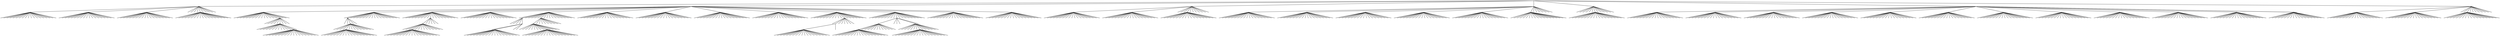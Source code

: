 graph ""
   {
    fontname="Helvetica,Arial,sans-serif"
    node [fontname="Helvetica,Arial,sans-serif" width=0.01 shape=point]
    edge [fontname="Helvetica,Arial,sans-serif"]

n1 [label="", fillcolor=red] ; 

n1 -- n2 ;

n2 [label="", fillcolor= green] ;

n1 -- n4 ;

n4 [label="", fillcolor= green] ;

n1 -- n6 ;

n6 [label="", fillcolor= green] ;

n1 -- n8 ;

n8 [label="", fillcolor= green] ;

n1 -- n10 ;

n10 [label="", fillcolor= green] ;

n1 -- n12 ;

n12 [label="", fillcolor= green] ;

n1 -- n14 ;

n14 [label="", fillcolor= green] ;

n2 -- n16 ; 

n16 [label="", fillcolor=blue] ;

n2 -- n17 ; 

n17 [label="", fillcolor=blue] ;

n2 -- n18 ; 

n18 [label="", fillcolor=blue] ;

n2 -- n19 ; 

n19 [label="", fillcolor=blue] ;

n2 -- n20 ; 

n20 [label="", fillcolor=blue] ;

n2 -- n21 ; 

n21 [label="", fillcolor=blue] ;

n2 -- n22 ; 

n22 [label="", fillcolor=blue] ;

n2 -- n23 ; 

n23 [label="", fillcolor=blue] ;

n2 -- n24 ; 

n24 [label="", fillcolor=blue] ;

n2 -- n25 ; 

n25 [label="", fillcolor=blue] ;

n2 -- n26 ; 

n26 [label="", fillcolor=blue] ;

n2 -- n27 ; 

n27 [label="", fillcolor=blue] ;

n2 -- n28 ; 

n28 [label="", fillcolor=blue] ;

n23 -- n55 ; 

n55 [label="", fillcolor=red] ;

n23 -- n56 ; 

n56 [label="", fillcolor=red] ;

n23 -- n57 ; 

n57 [label="", fillcolor=red] ;

n23 -- n58 ; 

n58 [label="", fillcolor=red] ;

n23 -- n59 ; 

n59 [label="", fillcolor=red] ;

n23 -- n60 ; 

n60 [label="", fillcolor=red] ;

n23 -- n61 ; 

n61 [label="", fillcolor=red] ;

n23 -- n62 ; 

n62 [label="", fillcolor=red] ;

n23 -- n63 ; 

n63 [label="", fillcolor=red] ;

n23 -- n64 ; 

n64 [label="", fillcolor=red] ;

n23 -- n65 ; 

n65 [label="", fillcolor=red] ;

n23 -- n66 ; 

n66 [label="", fillcolor=red] ;

n23 -- n67 ; 

n67 [label="", fillcolor=red] ;

n23 -- n68 ; 

n68 [label="", fillcolor=red] ;

n23 -- n69 ; 

n69 [label="", fillcolor=red] ;

n23 -- n70 ; 

n70 [label="", fillcolor=red] ;

n23 -- n71 ; 

n71 [label="", fillcolor=red] ;

n23 -- n72 ; 

n72 [label="", fillcolor=red] ;

n23 -- n73 ; 

n73 [label="", fillcolor=red] ;

n4 -- n112 ; 

n112 [label="", fillcolor=blue] ;

n4 -- n113 ; 

n113 [label="", fillcolor=blue] ;

n4 -- n114 ; 

n114 [label="", fillcolor=blue] ;

n4 -- n115 ; 

n115 [label="", fillcolor=blue] ;

n4 -- n116 ; 

n116 [label="", fillcolor=blue] ;

n4 -- n117 ; 

n117 [label="", fillcolor=blue] ;

n4 -- n118 ; 

n118 [label="", fillcolor=blue] ;

n4 -- n119 ; 

n119 [label="", fillcolor=blue] ;

n4 -- n120 ; 

n120 [label="", fillcolor=blue] ;

n4 -- n121 ; 

n121 [label="", fillcolor=blue] ;

n4 -- n122 ; 

n122 [label="", fillcolor=blue] ;

n4 -- n123 ; 

n123 [label="", fillcolor=blue] ;

n4 -- n124 ; 

n124 [label="", fillcolor=blue] ;

n121 -- n151 ; 

n151 [label="", fillcolor=red] ;

n121 -- n152 ; 

n152 [label="", fillcolor=red] ;

n121 -- n153 ; 

n153 [label="", fillcolor=red] ;

n121 -- n154 ; 

n154 [label="", fillcolor=red] ;

n121 -- n155 ; 

n155 [label="", fillcolor=red] ;

n121 -- n156 ; 

n156 [label="", fillcolor=red] ;

n121 -- n157 ; 

n157 [label="", fillcolor=red] ;

n121 -- n158 ; 

n158 [label="", fillcolor=red] ;

n121 -- n159 ; 

n159 [label="", fillcolor=red] ;

n121 -- n160 ; 

n160 [label="", fillcolor=red] ;

n121 -- n161 ; 

n161 [label="", fillcolor=red] ;

n121 -- n162 ; 

n162 [label="", fillcolor=red] ;

n121 -- n163 ; 

n163 [label="", fillcolor=red] ;

n121 -- n164 ; 

n164 [label="", fillcolor=red] ;

n121 -- n165 ; 

n165 [label="", fillcolor=red] ;

n121 -- n166 ; 

n166 [label="", fillcolor=red] ;

n121 -- n167 ; 

n167 [label="", fillcolor=red] ;

n121 -- n168 ; 

n168 [label="", fillcolor=red] ;

n121 -- n169 ; 

n169 [label="", fillcolor=red] ;

n6 -- n208 ; 

n208 [label="", fillcolor=blue] ;

n6 -- n209 ; 

n209 [label="", fillcolor=blue] ;

n6 -- n210 ; 

n210 [label="", fillcolor=blue] ;

n6 -- n211 ; 

n211 [label="", fillcolor=blue] ;

n6 -- n212 ; 

n212 [label="", fillcolor=blue] ;

n6 -- n213 ; 

n213 [label="", fillcolor=blue] ;

n6 -- n214 ; 

n214 [label="", fillcolor=blue] ;

n6 -- n215 ; 

n215 [label="", fillcolor=blue] ;

n6 -- n216 ; 

n216 [label="", fillcolor=blue] ;

n6 -- n217 ; 

n217 [label="", fillcolor=blue] ;

n6 -- n218 ; 

n218 [label="", fillcolor=blue] ;

n6 -- n219 ; 

n219 [label="", fillcolor=blue] ;

n6 -- n220 ; 

n220 [label="", fillcolor=blue] ;

n213 -- n247 ; 

n247 [label="", fillcolor=red] ;

n213 -- n248 ; 

n248 [label="", fillcolor=red] ;

n213 -- n249 ; 

n249 [label="", fillcolor=red] ;

n213 -- n250 ; 

n250 [label="", fillcolor=red] ;

n213 -- n251 ; 

n251 [label="", fillcolor=red] ;

n213 -- n252 ; 

n252 [label="", fillcolor=red] ;

n213 -- n253 ; 

n253 [label="", fillcolor=red] ;

n213 -- n254 ; 

n254 [label="", fillcolor=red] ;

n213 -- n255 ; 

n255 [label="", fillcolor=red] ;

n213 -- n256 ; 

n256 [label="", fillcolor=red] ;

n213 -- n257 ; 

n257 [label="", fillcolor=red] ;

n213 -- n258 ; 

n258 [label="", fillcolor=red] ;

n213 -- n259 ; 

n259 [label="", fillcolor=red] ;

n213 -- n260 ; 

n260 [label="", fillcolor=red] ;

n213 -- n261 ; 

n261 [label="", fillcolor=red] ;

n213 -- n262 ; 

n262 [label="", fillcolor=red] ;

n213 -- n263 ; 

n263 [label="", fillcolor=red] ;

n213 -- n264 ; 

n264 [label="", fillcolor=red] ;

n213 -- n265 ; 

n265 [label="", fillcolor=red] ;

n8 -- n304 ; 

n304 [label="", fillcolor=blue] ;

n8 -- n305 ; 

n305 [label="", fillcolor=blue] ;

n8 -- n306 ; 

n306 [label="", fillcolor=blue] ;

n8 -- n307 ; 

n307 [label="", fillcolor=blue] ;

n8 -- n308 ; 

n308 [label="", fillcolor=blue] ;

n8 -- n309 ; 

n309 [label="", fillcolor=blue] ;

n8 -- n310 ; 

n310 [label="", fillcolor=blue] ;

n8 -- n311 ; 

n311 [label="", fillcolor=blue] ;

n8 -- n312 ; 

n312 [label="", fillcolor=blue] ;

n8 -- n313 ; 

n313 [label="", fillcolor=blue] ;

n8 -- n314 ; 

n314 [label="", fillcolor=blue] ;

n8 -- n315 ; 

n315 [label="", fillcolor=blue] ;

n8 -- n316 ; 

n316 [label="", fillcolor=blue] ;

n308 -- n343 ; 

n343 [label="", fillcolor=red] ;

n308 -- n344 ; 

n344 [label="", fillcolor=red] ;

n308 -- n345 ; 

n345 [label="", fillcolor=red] ;

n308 -- n346 ; 

n346 [label="", fillcolor=red] ;

n308 -- n347 ; 

n347 [label="", fillcolor=red] ;

n308 -- n348 ; 

n348 [label="", fillcolor=red] ;

n308 -- n349 ; 

n349 [label="", fillcolor=red] ;

n308 -- n350 ; 

n350 [label="", fillcolor=red] ;

n308 -- n351 ; 

n351 [label="", fillcolor=red] ;

n308 -- n352 ; 

n352 [label="", fillcolor=red] ;

n308 -- n353 ; 

n353 [label="", fillcolor=red] ;

n308 -- n354 ; 

n354 [label="", fillcolor=red] ;

n308 -- n355 ; 

n355 [label="", fillcolor=red] ;

n308 -- n356 ; 

n356 [label="", fillcolor=red] ;

n308 -- n357 ; 

n357 [label="", fillcolor=red] ;

n308 -- n358 ; 

n358 [label="", fillcolor=red] ;

n308 -- n359 ; 

n359 [label="", fillcolor=red] ;

n308 -- n360 ; 

n360 [label="", fillcolor=red] ;

n308 -- n361 ; 

n361 [label="", fillcolor=red] ;

n10 -- n400 ; 

n400 [label="", fillcolor=blue] ;

n10 -- n401 ; 

n401 [label="", fillcolor=blue] ;

n10 -- n402 ; 

n402 [label="", fillcolor=blue] ;

n10 -- n403 ; 

n403 [label="", fillcolor=blue] ;

n10 -- n404 ; 

n404 [label="", fillcolor=blue] ;

n10 -- n405 ; 

n405 [label="", fillcolor=blue] ;

n10 -- n406 ; 

n406 [label="", fillcolor=blue] ;

n10 -- n407 ; 

n407 [label="", fillcolor=blue] ;

n10 -- n408 ; 

n408 [label="", fillcolor=blue] ;

n10 -- n409 ; 

n409 [label="", fillcolor=blue] ;

n10 -- n410 ; 

n410 [label="", fillcolor=blue] ;

n10 -- n411 ; 

n411 [label="", fillcolor=blue] ;

n10 -- n412 ; 

n412 [label="", fillcolor=blue] ;

n406 -- n439 ; 

n439 [label="", fillcolor=red] ;

n406 -- n440 ; 

n440 [label="", fillcolor=red] ;

n406 -- n441 ; 

n441 [label="", fillcolor=red] ;

n406 -- n442 ; 

n442 [label="", fillcolor=red] ;

n406 -- n443 ; 

n443 [label="", fillcolor=red] ;

n406 -- n444 ; 

n444 [label="", fillcolor=red] ;

n406 -- n445 ; 

n445 [label="", fillcolor=red] ;

n406 -- n446 ; 

n446 [label="", fillcolor=red] ;

n406 -- n447 ; 

n447 [label="", fillcolor=red] ;

n406 -- n448 ; 

n448 [label="", fillcolor=red] ;

n406 -- n449 ; 

n449 [label="", fillcolor=red] ;

n406 -- n450 ; 

n450 [label="", fillcolor=red] ;

n406 -- n451 ; 

n451 [label="", fillcolor=red] ;

n406 -- n452 ; 

n452 [label="", fillcolor=red] ;

n406 -- n453 ; 

n453 [label="", fillcolor=red] ;

n406 -- n454 ; 

n454 [label="", fillcolor=red] ;

n406 -- n455 ; 

n455 [label="", fillcolor=red] ;

n406 -- n456 ; 

n456 [label="", fillcolor=red] ;

n406 -- n457 ; 

n457 [label="", fillcolor=red] ;

n12 -- n496 ; 

n496 [label="", fillcolor=blue] ;

n12 -- n497 ; 

n497 [label="", fillcolor=blue] ;

n12 -- n498 ; 

n498 [label="", fillcolor=blue] ;

n12 -- n499 ; 

n499 [label="", fillcolor=blue] ;

n12 -- n500 ; 

n500 [label="", fillcolor=blue] ;

n12 -- n501 ; 

n501 [label="", fillcolor=blue] ;

n12 -- n502 ; 

n502 [label="", fillcolor=blue] ;

n12 -- n503 ; 

n503 [label="", fillcolor=blue] ;

n12 -- n504 ; 

n504 [label="", fillcolor=blue] ;

n12 -- n505 ; 

n505 [label="", fillcolor=blue] ;

n12 -- n506 ; 

n506 [label="", fillcolor=blue] ;

n12 -- n507 ; 

n507 [label="", fillcolor=blue] ;

n12 -- n508 ; 

n508 [label="", fillcolor=blue] ;

n502 -- n535 ; 

n535 [label="", fillcolor=red] ;

n502 -- n536 ; 

n536 [label="", fillcolor=red] ;

n502 -- n537 ; 

n537 [label="", fillcolor=red] ;

n502 -- n538 ; 

n538 [label="", fillcolor=red] ;

n502 -- n539 ; 

n539 [label="", fillcolor=red] ;

n502 -- n540 ; 

n540 [label="", fillcolor=red] ;

n502 -- n541 ; 

n541 [label="", fillcolor=red] ;

n502 -- n542 ; 

n542 [label="", fillcolor=red] ;

n502 -- n543 ; 

n543 [label="", fillcolor=red] ;

n502 -- n544 ; 

n544 [label="", fillcolor=red] ;

n502 -- n545 ; 

n545 [label="", fillcolor=red] ;

n502 -- n546 ; 

n546 [label="", fillcolor=red] ;

n502 -- n547 ; 

n547 [label="", fillcolor=red] ;

n502 -- n548 ; 

n548 [label="", fillcolor=red] ;

n502 -- n549 ; 

n549 [label="", fillcolor=red] ;

n502 -- n550 ; 

n550 [label="", fillcolor=red] ;

n502 -- n551 ; 

n551 [label="", fillcolor=red] ;

n502 -- n552 ; 

n552 [label="", fillcolor=red] ;

n502 -- n553 ; 

n553 [label="", fillcolor=red] ;

n14 -- n592 ; 

n592 [label="", fillcolor=blue] ;

n14 -- n593 ; 

n593 [label="", fillcolor=blue] ;

n14 -- n594 ; 

n594 [label="", fillcolor=blue] ;

n14 -- n595 ; 

n595 [label="", fillcolor=blue] ;

n14 -- n596 ; 

n596 [label="", fillcolor=blue] ;

n14 -- n597 ; 

n597 [label="", fillcolor=blue] ;

n14 -- n598 ; 

n598 [label="", fillcolor=blue] ;

n14 -- n599 ; 

n599 [label="", fillcolor=blue] ;

n14 -- n600 ; 

n600 [label="", fillcolor=blue] ;

n14 -- n601 ; 

n601 [label="", fillcolor=blue] ;

n14 -- n602 ; 

n602 [label="", fillcolor=blue] ;

n14 -- n603 ; 

n603 [label="", fillcolor=blue] ;

n14 -- n604 ; 

n604 [label="", fillcolor=blue] ;

n596 -- n631 ; 

n631 [label="", fillcolor=red] ;

n596 -- n632 ; 

n632 [label="", fillcolor=red] ;

n596 -- n633 ; 

n633 [label="", fillcolor=red] ;

n596 -- n634 ; 

n634 [label="", fillcolor=red] ;

n596 -- n635 ; 

n635 [label="", fillcolor=red] ;

n596 -- n636 ; 

n636 [label="", fillcolor=red] ;

n596 -- n637 ; 

n637 [label="", fillcolor=red] ;

n596 -- n638 ; 

n638 [label="", fillcolor=red] ;

n596 -- n639 ; 

n639 [label="", fillcolor=red] ;

n596 -- n640 ; 

n640 [label="", fillcolor=red] ;

n596 -- n641 ; 

n641 [label="", fillcolor=red] ;

n596 -- n642 ; 

n642 [label="", fillcolor=red] ;

n596 -- n643 ; 

n643 [label="", fillcolor=red] ;

n596 -- n644 ; 

n644 [label="", fillcolor=red] ;

n596 -- n645 ; 

n645 [label="", fillcolor=red] ;

n596 -- n646 ; 

n646 [label="", fillcolor=red] ;

n596 -- n647 ; 

n647 [label="", fillcolor=red] ;

n596 -- n648 ; 

n648 [label="", fillcolor=red] ;

n596 -- n649 ; 

n649 [label="", fillcolor=red] ;

n16 -- n688 ; 

n688 [label="", fillcolor=red] ;

n16 -- n689 ; 

n689 [label="", fillcolor=red] ;

n16 -- n690 ; 

n690 [label="", fillcolor=red] ;

n16 -- n691 ; 

n691 [label="", fillcolor=red] ;

n16 -- n692 ; 

n692 [label="", fillcolor=red] ;

n16 -- n693 ; 

n693 [label="", fillcolor=red] ;

n16 -- n694 ; 

n694 [label="", fillcolor=red] ;

n16 -- n695 ; 

n695 [label="", fillcolor=red] ;

n16 -- n696 ; 

n696 [label="", fillcolor=red] ;

n16 -- n697 ; 

n697 [label="", fillcolor=red] ;

n16 -- n698 ; 

n698 [label="", fillcolor=red] ;

n16 -- n699 ; 

n699 [label="", fillcolor=red] ;

n16 -- n700 ; 

n700 [label="", fillcolor=red] ;

n16 -- n701 ; 

n701 [label="", fillcolor=red] ;

n16 -- n702 ; 

n702 [label="", fillcolor=red] ;

n16 -- n703 ; 

n703 [label="", fillcolor=red] ;

n16 -- n704 ; 

n704 [label="", fillcolor=red] ;

n16 -- n705 ; 

n705 [label="", fillcolor=red] ;

n16 -- n706 ; 

n706 [label="", fillcolor=red] ;

n112 -- n745 ; 

n745 [label="", fillcolor=red] ;

n112 -- n746 ; 

n746 [label="", fillcolor=red] ;

n112 -- n747 ; 

n747 [label="", fillcolor=red] ;

n112 -- n748 ; 

n748 [label="", fillcolor=red] ;

n112 -- n749 ; 

n749 [label="", fillcolor=red] ;

n112 -- n750 ; 

n750 [label="", fillcolor=red] ;

n112 -- n751 ; 

n751 [label="", fillcolor=red] ;

n112 -- n752 ; 

n752 [label="", fillcolor=red] ;

n112 -- n753 ; 

n753 [label="", fillcolor=red] ;

n112 -- n754 ; 

n754 [label="", fillcolor=red] ;

n112 -- n755 ; 

n755 [label="", fillcolor=red] ;

n112 -- n756 ; 

n756 [label="", fillcolor=red] ;

n112 -- n757 ; 

n757 [label="", fillcolor=red] ;

n112 -- n758 ; 

n758 [label="", fillcolor=red] ;

n112 -- n759 ; 

n759 [label="", fillcolor=red] ;

n112 -- n760 ; 

n760 [label="", fillcolor=red] ;

n112 -- n761 ; 

n761 [label="", fillcolor=red] ;

n112 -- n762 ; 

n762 [label="", fillcolor=red] ;

n112 -- n763 ; 

n763 [label="", fillcolor=red] ;

n496 -- n802 ; 

n802 [label="", fillcolor=red] ;

n496 -- n803 ; 

n803 [label="", fillcolor=red] ;

n496 -- n804 ; 

n804 [label="", fillcolor=red] ;

n496 -- n805 ; 

n805 [label="", fillcolor=red] ;

n496 -- n806 ; 

n806 [label="", fillcolor=red] ;

n496 -- n807 ; 

n807 [label="", fillcolor=red] ;

n496 -- n808 ; 

n808 [label="", fillcolor=red] ;

n496 -- n809 ; 

n809 [label="", fillcolor=red] ;

n496 -- n810 ; 

n810 [label="", fillcolor=red] ;

n496 -- n811 ; 

n811 [label="", fillcolor=red] ;

n496 -- n812 ; 

n812 [label="", fillcolor=red] ;

n496 -- n813 ; 

n813 [label="", fillcolor=red] ;

n496 -- n814 ; 

n814 [label="", fillcolor=red] ;

n496 -- n815 ; 

n815 [label="", fillcolor=red] ;

n496 -- n816 ; 

n816 [label="", fillcolor=red] ;

n496 -- n817 ; 

n817 [label="", fillcolor=red] ;

n496 -- n818 ; 

n818 [label="", fillcolor=red] ;

n496 -- n819 ; 

n819 [label="", fillcolor=red] ;

n496 -- n820 ; 

n820 [label="", fillcolor=red] ;

n592 -- n859 ; 

n859 [label="", fillcolor=red] ;

n592 -- n860 ; 

n860 [label="", fillcolor=red] ;

n592 -- n861 ; 

n861 [label="", fillcolor=red] ;

n592 -- n862 ; 

n862 [label="", fillcolor=red] ;

n592 -- n863 ; 

n863 [label="", fillcolor=red] ;

n592 -- n864 ; 

n864 [label="", fillcolor=red] ;

n592 -- n865 ; 

n865 [label="", fillcolor=red] ;

n592 -- n866 ; 

n866 [label="", fillcolor=red] ;

n592 -- n867 ; 

n867 [label="", fillcolor=red] ;

n592 -- n868 ; 

n868 [label="", fillcolor=red] ;

n592 -- n869 ; 

n869 [label="", fillcolor=red] ;

n592 -- n870 ; 

n870 [label="", fillcolor=red] ;

n592 -- n871 ; 

n871 [label="", fillcolor=red] ;

n592 -- n872 ; 

n872 [label="", fillcolor=red] ;

n592 -- n873 ; 

n873 [label="", fillcolor=red] ;

n592 -- n874 ; 

n874 [label="", fillcolor=red] ;

n592 -- n875 ; 

n875 [label="", fillcolor=red] ;

n592 -- n876 ; 

n876 [label="", fillcolor=red] ;

n592 -- n877 ; 

n877 [label="", fillcolor=red] ;

n113 -- n916 ; 

n916 [label="", fillcolor=red] ;

n113 -- n917 ; 

n917 [label="", fillcolor=red] ;

n113 -- n918 ; 

n918 [label="", fillcolor=red] ;

n113 -- n919 ; 

n919 [label="", fillcolor=red] ;

n113 -- n920 ; 

n920 [label="", fillcolor=red] ;

n113 -- n921 ; 

n921 [label="", fillcolor=red] ;

n113 -- n922 ; 

n922 [label="", fillcolor=red] ;

n113 -- n923 ; 

n923 [label="", fillcolor=red] ;

n113 -- n924 ; 

n924 [label="", fillcolor=red] ;

n113 -- n925 ; 

n925 [label="", fillcolor=red] ;

n113 -- n926 ; 

n926 [label="", fillcolor=red] ;

n113 -- n927 ; 

n927 [label="", fillcolor=red] ;

n113 -- n928 ; 

n928 [label="", fillcolor=red] ;

n113 -- n929 ; 

n929 [label="", fillcolor=red] ;

n113 -- n930 ; 

n930 [label="", fillcolor=red] ;

n113 -- n931 ; 

n931 [label="", fillcolor=red] ;

n113 -- n932 ; 

n932 [label="", fillcolor=red] ;

n113 -- n933 ; 

n933 [label="", fillcolor=red] ;

n113 -- n934 ; 

n934 [label="", fillcolor=red] ;

n114 -- n973 ; 

n973 [label="", fillcolor=red] ;

n114 -- n974 ; 

n974 [label="", fillcolor=red] ;

n114 -- n975 ; 

n975 [label="", fillcolor=red] ;

n114 -- n976 ; 

n976 [label="", fillcolor=red] ;

n114 -- n977 ; 

n977 [label="", fillcolor=red] ;

n114 -- n978 ; 

n978 [label="", fillcolor=red] ;

n114 -- n979 ; 

n979 [label="", fillcolor=red] ;

n114 -- n980 ; 

n980 [label="", fillcolor=red] ;

n114 -- n981 ; 

n981 [label="", fillcolor=red] ;

n114 -- n982 ; 

n982 [label="", fillcolor=red] ;

n114 -- n983 ; 

n983 [label="", fillcolor=red] ;

n114 -- n984 ; 

n984 [label="", fillcolor=red] ;

n114 -- n985 ; 

n985 [label="", fillcolor=red] ;

n114 -- n986 ; 

n986 [label="", fillcolor=red] ;

n114 -- n987 ; 

n987 [label="", fillcolor=red] ;

n114 -- n988 ; 

n988 [label="", fillcolor=red] ;

n114 -- n989 ; 

n989 [label="", fillcolor=red] ;

n114 -- n990 ; 

n990 [label="", fillcolor=red] ;

n114 -- n991 ; 

n991 [label="", fillcolor=red] ;

n497 -- n1030 ; 

n1030 [label="", fillcolor=red] ;

n497 -- n1031 ; 

n1031 [label="", fillcolor=red] ;

n497 -- n1032 ; 

n1032 [label="", fillcolor=red] ;

n497 -- n1033 ; 

n1033 [label="", fillcolor=red] ;

n497 -- n1034 ; 

n1034 [label="", fillcolor=red] ;

n497 -- n1035 ; 

n1035 [label="", fillcolor=red] ;

n497 -- n1036 ; 

n1036 [label="", fillcolor=red] ;

n497 -- n1037 ; 

n1037 [label="", fillcolor=red] ;

n497 -- n1038 ; 

n1038 [label="", fillcolor=red] ;

n497 -- n1039 ; 

n1039 [label="", fillcolor=red] ;

n497 -- n1040 ; 

n1040 [label="", fillcolor=red] ;

n497 -- n1041 ; 

n1041 [label="", fillcolor=red] ;

n497 -- n1042 ; 

n1042 [label="", fillcolor=red] ;

n497 -- n1043 ; 

n1043 [label="", fillcolor=red] ;

n497 -- n1044 ; 

n1044 [label="", fillcolor=red] ;

n497 -- n1045 ; 

n1045 [label="", fillcolor=red] ;

n497 -- n1046 ; 

n1046 [label="", fillcolor=red] ;

n497 -- n1047 ; 

n1047 [label="", fillcolor=red] ;

n497 -- n1048 ; 

n1048 [label="", fillcolor=red] ;

n498 -- n1087 ; 

n1087 [label="", fillcolor=red] ;

n498 -- n1088 ; 

n1088 [label="", fillcolor=red] ;

n498 -- n1089 ; 

n1089 [label="", fillcolor=red] ;

n498 -- n1090 ; 

n1090 [label="", fillcolor=red] ;

n498 -- n1091 ; 

n1091 [label="", fillcolor=red] ;

n498 -- n1092 ; 

n1092 [label="", fillcolor=red] ;

n498 -- n1093 ; 

n1093 [label="", fillcolor=red] ;

n498 -- n1094 ; 

n1094 [label="", fillcolor=red] ;

n498 -- n1095 ; 

n1095 [label="", fillcolor=red] ;

n498 -- n1096 ; 

n1096 [label="", fillcolor=red] ;

n498 -- n1097 ; 

n1097 [label="", fillcolor=red] ;

n498 -- n1098 ; 

n1098 [label="", fillcolor=red] ;

n498 -- n1099 ; 

n1099 [label="", fillcolor=red] ;

n498 -- n1100 ; 

n1100 [label="", fillcolor=red] ;

n498 -- n1101 ; 

n1101 [label="", fillcolor=red] ;

n498 -- n1102 ; 

n1102 [label="", fillcolor=red] ;

n498 -- n1103 ; 

n1103 [label="", fillcolor=red] ;

n498 -- n1104 ; 

n1104 [label="", fillcolor=red] ;

n498 -- n1105 ; 

n1105 [label="", fillcolor=red] ;

n115 -- n1144 ; 

n1144 [label="", fillcolor=red] ;

n115 -- n1145 ; 

n1145 [label="", fillcolor=red] ;

n115 -- n1146 ; 

n1146 [label="", fillcolor=red] ;

n115 -- n1147 ; 

n1147 [label="", fillcolor=red] ;

n115 -- n1148 ; 

n1148 [label="", fillcolor=red] ;

n115 -- n1149 ; 

n1149 [label="", fillcolor=red] ;

n115 -- n1150 ; 

n1150 [label="", fillcolor=red] ;

n115 -- n1151 ; 

n1151 [label="", fillcolor=red] ;

n115 -- n1152 ; 

n1152 [label="", fillcolor=red] ;

n115 -- n1153 ; 

n1153 [label="", fillcolor=red] ;

n115 -- n1154 ; 

n1154 [label="", fillcolor=red] ;

n115 -- n1155 ; 

n1155 [label="", fillcolor=red] ;

n115 -- n1156 ; 

n1156 [label="", fillcolor=red] ;

n115 -- n1157 ; 

n1157 [label="", fillcolor=red] ;

n115 -- n1158 ; 

n1158 [label="", fillcolor=red] ;

n115 -- n1159 ; 

n1159 [label="", fillcolor=red] ;

n115 -- n1160 ; 

n1160 [label="", fillcolor=red] ;

n115 -- n1161 ; 

n1161 [label="", fillcolor=red] ;

n115 -- n1162 ; 

n1162 [label="", fillcolor=red] ;

n499 -- n1201 ; 

n1201 [label="", fillcolor=red] ;

n499 -- n1202 ; 

n1202 [label="", fillcolor=red] ;

n499 -- n1203 ; 

n1203 [label="", fillcolor=red] ;

n499 -- n1204 ; 

n1204 [label="", fillcolor=red] ;

n499 -- n1205 ; 

n1205 [label="", fillcolor=red] ;

n499 -- n1206 ; 

n1206 [label="", fillcolor=red] ;

n499 -- n1207 ; 

n1207 [label="", fillcolor=red] ;

n499 -- n1208 ; 

n1208 [label="", fillcolor=red] ;

n499 -- n1209 ; 

n1209 [label="", fillcolor=red] ;

n499 -- n1210 ; 

n1210 [label="", fillcolor=red] ;

n499 -- n1211 ; 

n1211 [label="", fillcolor=red] ;

n499 -- n1212 ; 

n1212 [label="", fillcolor=red] ;

n499 -- n1213 ; 

n1213 [label="", fillcolor=red] ;

n499 -- n1214 ; 

n1214 [label="", fillcolor=red] ;

n499 -- n1215 ; 

n1215 [label="", fillcolor=red] ;

n499 -- n1216 ; 

n1216 [label="", fillcolor=red] ;

n499 -- n1217 ; 

n1217 [label="", fillcolor=red] ;

n499 -- n1218 ; 

n1218 [label="", fillcolor=red] ;

n499 -- n1219 ; 

n1219 [label="", fillcolor=red] ;

n116 -- n1258 ; 

n1258 [label="", fillcolor=red] ;

n116 -- n1259 ; 

n1259 [label="", fillcolor=red] ;

n116 -- n1260 ; 

n1260 [label="", fillcolor=red] ;

n116 -- n1261 ; 

n1261 [label="", fillcolor=red] ;

n116 -- n1262 ; 

n1262 [label="", fillcolor=red] ;

n116 -- n1263 ; 

n1263 [label="", fillcolor=red] ;

n116 -- n1264 ; 

n1264 [label="", fillcolor=red] ;

n116 -- n1265 ; 

n1265 [label="", fillcolor=red] ;

n116 -- n1266 ; 

n1266 [label="", fillcolor=red] ;

n116 -- n1267 ; 

n1267 [label="", fillcolor=red] ;

n116 -- n1268 ; 

n1268 [label="", fillcolor=red] ;

n116 -- n1269 ; 

n1269 [label="", fillcolor=red] ;

n116 -- n1270 ; 

n1270 [label="", fillcolor=red] ;

n116 -- n1271 ; 

n1271 [label="", fillcolor=red] ;

n116 -- n1272 ; 

n1272 [label="", fillcolor=red] ;

n116 -- n1273 ; 

n1273 [label="", fillcolor=red] ;

n116 -- n1274 ; 

n1274 [label="", fillcolor=red] ;

n116 -- n1275 ; 

n1275 [label="", fillcolor=red] ;

n116 -- n1276 ; 

n1276 [label="", fillcolor=red] ;

n117 -- n1315 ; 

n1315 [label="", fillcolor=red] ;

n117 -- n1316 ; 

n1316 [label="", fillcolor=red] ;

n117 -- n1317 ; 

n1317 [label="", fillcolor=red] ;

n117 -- n1318 ; 

n1318 [label="", fillcolor=red] ;

n117 -- n1319 ; 

n1319 [label="", fillcolor=red] ;

n117 -- n1320 ; 

n1320 [label="", fillcolor=red] ;

n117 -- n1321 ; 

n1321 [label="", fillcolor=red] ;

n117 -- n1322 ; 

n1322 [label="", fillcolor=red] ;

n117 -- n1323 ; 

n1323 [label="", fillcolor=red] ;

n117 -- n1324 ; 

n1324 [label="", fillcolor=red] ;

n117 -- n1325 ; 

n1325 [label="", fillcolor=red] ;

n117 -- n1326 ; 

n1326 [label="", fillcolor=red] ;

n117 -- n1327 ; 

n1327 [label="", fillcolor=red] ;

n117 -- n1328 ; 

n1328 [label="", fillcolor=red] ;

n117 -- n1329 ; 

n1329 [label="", fillcolor=red] ;

n117 -- n1330 ; 

n1330 [label="", fillcolor=red] ;

n117 -- n1331 ; 

n1331 [label="", fillcolor=red] ;

n117 -- n1332 ; 

n1332 [label="", fillcolor=red] ;

n117 -- n1333 ; 

n1333 [label="", fillcolor=red] ;

n500 -- n1372 ; 

n1372 [label="", fillcolor=red] ;

n500 -- n1373 ; 

n1373 [label="", fillcolor=red] ;

n500 -- n1374 ; 

n1374 [label="", fillcolor=red] ;

n500 -- n1375 ; 

n1375 [label="", fillcolor=red] ;

n500 -- n1376 ; 

n1376 [label="", fillcolor=red] ;

n500 -- n1377 ; 

n1377 [label="", fillcolor=red] ;

n500 -- n1378 ; 

n1378 [label="", fillcolor=red] ;

n500 -- n1379 ; 

n1379 [label="", fillcolor=red] ;

n500 -- n1380 ; 

n1380 [label="", fillcolor=red] ;

n500 -- n1381 ; 

n1381 [label="", fillcolor=red] ;

n500 -- n1382 ; 

n1382 [label="", fillcolor=red] ;

n500 -- n1383 ; 

n1383 [label="", fillcolor=red] ;

n500 -- n1384 ; 

n1384 [label="", fillcolor=red] ;

n500 -- n1385 ; 

n1385 [label="", fillcolor=red] ;

n500 -- n1386 ; 

n1386 [label="", fillcolor=red] ;

n500 -- n1387 ; 

n1387 [label="", fillcolor=red] ;

n500 -- n1388 ; 

n1388 [label="", fillcolor=red] ;

n500 -- n1389 ; 

n1389 [label="", fillcolor=red] ;

n500 -- n1390 ; 

n1390 [label="", fillcolor=red] ;

n118 -- n1429 ; 

n1429 [label="", fillcolor=red] ;

n118 -- n1430 ; 

n1430 [label="", fillcolor=red] ;

n118 -- n1431 ; 

n1431 [label="", fillcolor=red] ;

n118 -- n1432 ; 

n1432 [label="", fillcolor=red] ;

n118 -- n1433 ; 

n1433 [label="", fillcolor=red] ;

n118 -- n1434 ; 

n1434 [label="", fillcolor=red] ;

n118 -- n1435 ; 

n1435 [label="", fillcolor=red] ;

n118 -- n1436 ; 

n1436 [label="", fillcolor=red] ;

n118 -- n1437 ; 

n1437 [label="", fillcolor=red] ;

n118 -- n1438 ; 

n1438 [label="", fillcolor=red] ;

n118 -- n1439 ; 

n1439 [label="", fillcolor=red] ;

n118 -- n1440 ; 

n1440 [label="", fillcolor=red] ;

n118 -- n1441 ; 

n1441 [label="", fillcolor=red] ;

n118 -- n1442 ; 

n1442 [label="", fillcolor=red] ;

n118 -- n1443 ; 

n1443 [label="", fillcolor=red] ;

n118 -- n1444 ; 

n1444 [label="", fillcolor=red] ;

n118 -- n1445 ; 

n1445 [label="", fillcolor=red] ;

n118 -- n1446 ; 

n1446 [label="", fillcolor=red] ;

n118 -- n1447 ; 

n1447 [label="", fillcolor=red] ;

n501 -- n1486 ; 

n1486 [label="", fillcolor=red] ;

n501 -- n1487 ; 

n1487 [label="", fillcolor=red] ;

n501 -- n1488 ; 

n1488 [label="", fillcolor=red] ;

n501 -- n1489 ; 

n1489 [label="", fillcolor=red] ;

n501 -- n1490 ; 

n1490 [label="", fillcolor=red] ;

n501 -- n1491 ; 

n1491 [label="", fillcolor=red] ;

n501 -- n1492 ; 

n1492 [label="", fillcolor=red] ;

n501 -- n1493 ; 

n1493 [label="", fillcolor=red] ;

n501 -- n1494 ; 

n1494 [label="", fillcolor=red] ;

n501 -- n1495 ; 

n1495 [label="", fillcolor=red] ;

n501 -- n1496 ; 

n1496 [label="", fillcolor=red] ;

n501 -- n1497 ; 

n1497 [label="", fillcolor=red] ;

n501 -- n1498 ; 

n1498 [label="", fillcolor=red] ;

n501 -- n1499 ; 

n1499 [label="", fillcolor=red] ;

n501 -- n1500 ; 

n1500 [label="", fillcolor=red] ;

n501 -- n1501 ; 

n1501 [label="", fillcolor=red] ;

n501 -- n1502 ; 

n1502 [label="", fillcolor=red] ;

n501 -- n1503 ; 

n1503 [label="", fillcolor=red] ;

n501 -- n1504 ; 

n1504 [label="", fillcolor=red] ;

n503 -- n1543 ; 

n1543 [label="", fillcolor=red] ;

n503 -- n1544 ; 

n1544 [label="", fillcolor=red] ;

n503 -- n1545 ; 

n1545 [label="", fillcolor=red] ;

n503 -- n1546 ; 

n1546 [label="", fillcolor=red] ;

n503 -- n1547 ; 

n1547 [label="", fillcolor=red] ;

n503 -- n1548 ; 

n1548 [label="", fillcolor=red] ;

n503 -- n1549 ; 

n1549 [label="", fillcolor=red] ;

n503 -- n1550 ; 

n1550 [label="", fillcolor=red] ;

n503 -- n1551 ; 

n1551 [label="", fillcolor=red] ;

n503 -- n1552 ; 

n1552 [label="", fillcolor=red] ;

n503 -- n1553 ; 

n1553 [label="", fillcolor=red] ;

n503 -- n1554 ; 

n1554 [label="", fillcolor=red] ;

n503 -- n1555 ; 

n1555 [label="", fillcolor=red] ;

n503 -- n1556 ; 

n1556 [label="", fillcolor=red] ;

n503 -- n1557 ; 

n1557 [label="", fillcolor=red] ;

n503 -- n1558 ; 

n1558 [label="", fillcolor=red] ;

n503 -- n1559 ; 

n1559 [label="", fillcolor=red] ;

n503 -- n1560 ; 

n1560 [label="", fillcolor=red] ;

n503 -- n1561 ; 

n1561 [label="", fillcolor=red] ;

n504 -- n1600 ; 

n1600 [label="", fillcolor=red] ;

n504 -- n1601 ; 

n1601 [label="", fillcolor=red] ;

n504 -- n1602 ; 

n1602 [label="", fillcolor=red] ;

n504 -- n1603 ; 

n1603 [label="", fillcolor=red] ;

n504 -- n1604 ; 

n1604 [label="", fillcolor=red] ;

n504 -- n1605 ; 

n1605 [label="", fillcolor=red] ;

n504 -- n1606 ; 

n1606 [label="", fillcolor=red] ;

n504 -- n1607 ; 

n1607 [label="", fillcolor=red] ;

n504 -- n1608 ; 

n1608 [label="", fillcolor=red] ;

n504 -- n1609 ; 

n1609 [label="", fillcolor=red] ;

n504 -- n1610 ; 

n1610 [label="", fillcolor=red] ;

n504 -- n1611 ; 

n1611 [label="", fillcolor=red] ;

n504 -- n1612 ; 

n1612 [label="", fillcolor=red] ;

n504 -- n1613 ; 

n1613 [label="", fillcolor=red] ;

n504 -- n1614 ; 

n1614 [label="", fillcolor=red] ;

n504 -- n1615 ; 

n1615 [label="", fillcolor=red] ;

n504 -- n1616 ; 

n1616 [label="", fillcolor=red] ;

n504 -- n1617 ; 

n1617 [label="", fillcolor=red] ;

n504 -- n1618 ; 

n1618 [label="", fillcolor=red] ;

n17 -- n1657 ; 

n1657 [label="", fillcolor=red] ;

n17 -- n1658 ; 

n1658 [label="", fillcolor=red] ;

n17 -- n1659 ; 

n1659 [label="", fillcolor=red] ;

n17 -- n1660 ; 

n1660 [label="", fillcolor=red] ;

n17 -- n1661 ; 

n1661 [label="", fillcolor=red] ;

n17 -- n1662 ; 

n1662 [label="", fillcolor=red] ;

n17 -- n1663 ; 

n1663 [label="", fillcolor=red] ;

n17 -- n1664 ; 

n1664 [label="", fillcolor=red] ;

n17 -- n1665 ; 

n1665 [label="", fillcolor=red] ;

n17 -- n1666 ; 

n1666 [label="", fillcolor=red] ;

n17 -- n1667 ; 

n1667 [label="", fillcolor=red] ;

n17 -- n1668 ; 

n1668 [label="", fillcolor=red] ;

n17 -- n1669 ; 

n1669 [label="", fillcolor=red] ;

n17 -- n1670 ; 

n1670 [label="", fillcolor=red] ;

n17 -- n1671 ; 

n1671 [label="", fillcolor=red] ;

n17 -- n1672 ; 

n1672 [label="", fillcolor=red] ;

n17 -- n1673 ; 

n1673 [label="", fillcolor=red] ;

n17 -- n1674 ; 

n1674 [label="", fillcolor=red] ;

n17 -- n1675 ; 

n1675 [label="", fillcolor=red] ;

n119 -- n1714 ; 

n1714 [label="", fillcolor=red] ;

n119 -- n1715 ; 

n1715 [label="", fillcolor=red] ;

n119 -- n1716 ; 

n1716 [label="", fillcolor=red] ;

n119 -- n1717 ; 

n1717 [label="", fillcolor=red] ;

n119 -- n1718 ; 

n1718 [label="", fillcolor=red] ;

n119 -- n1719 ; 

n1719 [label="", fillcolor=red] ;

n119 -- n1720 ; 

n1720 [label="", fillcolor=red] ;

n119 -- n1721 ; 

n1721 [label="", fillcolor=red] ;

n119 -- n1722 ; 

n1722 [label="", fillcolor=red] ;

n119 -- n1723 ; 

n1723 [label="", fillcolor=red] ;

n119 -- n1724 ; 

n1724 [label="", fillcolor=red] ;

n119 -- n1725 ; 

n1725 [label="", fillcolor=red] ;

n119 -- n1726 ; 

n1726 [label="", fillcolor=red] ;

n119 -- n1727 ; 

n1727 [label="", fillcolor=red] ;

n119 -- n1728 ; 

n1728 [label="", fillcolor=red] ;

n119 -- n1729 ; 

n1729 [label="", fillcolor=red] ;

n119 -- n1730 ; 

n1730 [label="", fillcolor=red] ;

n119 -- n1731 ; 

n1731 [label="", fillcolor=red] ;

n119 -- n1732 ; 

n1732 [label="", fillcolor=red] ;

n18 -- n1771 ; 

n1771 [label="", fillcolor=red] ;

n18 -- n1772 ; 

n1772 [label="", fillcolor=red] ;

n18 -- n1773 ; 

n1773 [label="", fillcolor=red] ;

n18 -- n1774 ; 

n1774 [label="", fillcolor=red] ;

n18 -- n1775 ; 

n1775 [label="", fillcolor=red] ;

n18 -- n1776 ; 

n1776 [label="", fillcolor=red] ;

n18 -- n1777 ; 

n1777 [label="", fillcolor=red] ;

n18 -- n1778 ; 

n1778 [label="", fillcolor=red] ;

n18 -- n1779 ; 

n1779 [label="", fillcolor=red] ;

n18 -- n1780 ; 

n1780 [label="", fillcolor=red] ;

n18 -- n1781 ; 

n1781 [label="", fillcolor=red] ;

n18 -- n1782 ; 

n1782 [label="", fillcolor=red] ;

n18 -- n1783 ; 

n1783 [label="", fillcolor=red] ;

n18 -- n1784 ; 

n1784 [label="", fillcolor=red] ;

n18 -- n1785 ; 

n1785 [label="", fillcolor=red] ;

n18 -- n1786 ; 

n1786 [label="", fillcolor=red] ;

n18 -- n1787 ; 

n1787 [label="", fillcolor=red] ;

n18 -- n1788 ; 

n1788 [label="", fillcolor=red] ;

n18 -- n1789 ; 

n1789 [label="", fillcolor=red] ;

n120 -- n1828 ; 

n1828 [label="", fillcolor=red] ;

n120 -- n1829 ; 

n1829 [label="", fillcolor=red] ;

n120 -- n1830 ; 

n1830 [label="", fillcolor=red] ;

n120 -- n1831 ; 

n1831 [label="", fillcolor=red] ;

n120 -- n1832 ; 

n1832 [label="", fillcolor=red] ;

n120 -- n1833 ; 

n1833 [label="", fillcolor=red] ;

n120 -- n1834 ; 

n1834 [label="", fillcolor=red] ;

n120 -- n1835 ; 

n1835 [label="", fillcolor=red] ;

n120 -- n1836 ; 

n1836 [label="", fillcolor=red] ;

n120 -- n1837 ; 

n1837 [label="", fillcolor=red] ;

n120 -- n1838 ; 

n1838 [label="", fillcolor=red] ;

n120 -- n1839 ; 

n1839 [label="", fillcolor=red] ;

n120 -- n1840 ; 

n1840 [label="", fillcolor=red] ;

n120 -- n1841 ; 

n1841 [label="", fillcolor=red] ;

n120 -- n1842 ; 

n1842 [label="", fillcolor=red] ;

n120 -- n1843 ; 

n1843 [label="", fillcolor=red] ;

n120 -- n1844 ; 

n1844 [label="", fillcolor=red] ;

n120 -- n1845 ; 

n1845 [label="", fillcolor=red] ;

n120 -- n1846 ; 

n1846 [label="", fillcolor=red] ;

n208 -- n1885 ; 

n1885 [label="", fillcolor=red] ;

n208 -- n1886 ; 

n1886 [label="", fillcolor=red] ;

n208 -- n1887 ; 

n1887 [label="", fillcolor=red] ;

n208 -- n1888 ; 

n1888 [label="", fillcolor=red] ;

n208 -- n1889 ; 

n1889 [label="", fillcolor=red] ;

n208 -- n1890 ; 

n1890 [label="", fillcolor=red] ;

n208 -- n1891 ; 

n1891 [label="", fillcolor=red] ;

n208 -- n1892 ; 

n1892 [label="", fillcolor=red] ;

n208 -- n1893 ; 

n1893 [label="", fillcolor=red] ;

n208 -- n1894 ; 

n1894 [label="", fillcolor=red] ;

n208 -- n1895 ; 

n1895 [label="", fillcolor=red] ;

n208 -- n1896 ; 

n1896 [label="", fillcolor=red] ;

n208 -- n1897 ; 

n1897 [label="", fillcolor=red] ;

n208 -- n1898 ; 

n1898 [label="", fillcolor=red] ;

n208 -- n1899 ; 

n1899 [label="", fillcolor=red] ;

n208 -- n1900 ; 

n1900 [label="", fillcolor=red] ;

n208 -- n1901 ; 

n1901 [label="", fillcolor=red] ;

n208 -- n1902 ; 

n1902 [label="", fillcolor=red] ;

n208 -- n1903 ; 

n1903 [label="", fillcolor=red] ;

n122 -- n1942 ; 

n1942 [label="", fillcolor=red] ;

n122 -- n1943 ; 

n1943 [label="", fillcolor=red] ;

n122 -- n1944 ; 

n1944 [label="", fillcolor=red] ;

n122 -- n1945 ; 

n1945 [label="", fillcolor=red] ;

n122 -- n1946 ; 

n1946 [label="", fillcolor=red] ;

n122 -- n1947 ; 

n1947 [label="", fillcolor=red] ;

n122 -- n1948 ; 

n1948 [label="", fillcolor=red] ;

n122 -- n1949 ; 

n1949 [label="", fillcolor=red] ;

n122 -- n1950 ; 

n1950 [label="", fillcolor=red] ;

n122 -- n1951 ; 

n1951 [label="", fillcolor=red] ;

n122 -- n1952 ; 

n1952 [label="", fillcolor=red] ;

n122 -- n1953 ; 

n1953 [label="", fillcolor=red] ;

n122 -- n1954 ; 

n1954 [label="", fillcolor=red] ;

n122 -- n1955 ; 

n1955 [label="", fillcolor=red] ;

n122 -- n1956 ; 

n1956 [label="", fillcolor=red] ;

n122 -- n1957 ; 

n1957 [label="", fillcolor=red] ;

n122 -- n1958 ; 

n1958 [label="", fillcolor=red] ;

n122 -- n1959 ; 

n1959 [label="", fillcolor=red] ;

n122 -- n1960 ; 

n1960 [label="", fillcolor=red] ;

n123 -- n1999 ; 

n1999 [label="", fillcolor=red] ;

n123 -- n2000 ; 

n2000 [label="", fillcolor=red] ;

n123 -- n2001 ; 

n2001 [label="", fillcolor=red] ;

n123 -- n2002 ; 

n2002 [label="", fillcolor=red] ;

n123 -- n2003 ; 

n2003 [label="", fillcolor=red] ;

n123 -- n2004 ; 

n2004 [label="", fillcolor=red] ;

n123 -- n2005 ; 

n2005 [label="", fillcolor=red] ;

n123 -- n2006 ; 

n2006 [label="", fillcolor=red] ;

n123 -- n2007 ; 

n2007 [label="", fillcolor=red] ;

n123 -- n2008 ; 

n2008 [label="", fillcolor=red] ;

n123 -- n2009 ; 

n2009 [label="", fillcolor=red] ;

n123 -- n2010 ; 

n2010 [label="", fillcolor=red] ;

n123 -- n2011 ; 

n2011 [label="", fillcolor=red] ;

n123 -- n2012 ; 

n2012 [label="", fillcolor=red] ;

n123 -- n2013 ; 

n2013 [label="", fillcolor=red] ;

n123 -- n2014 ; 

n2014 [label="", fillcolor=red] ;

n123 -- n2015 ; 

n2015 [label="", fillcolor=red] ;

n123 -- n2016 ; 

n2016 [label="", fillcolor=red] ;

n123 -- n2017 ; 

n2017 [label="", fillcolor=red] ;

n124 -- n2056 ; 

n2056 [label="", fillcolor=red] ;

n124 -- n2057 ; 

n2057 [label="", fillcolor=red] ;

n124 -- n2058 ; 

n2058 [label="", fillcolor=red] ;

n124 -- n2059 ; 

n2059 [label="", fillcolor=red] ;

n124 -- n2060 ; 

n2060 [label="", fillcolor=red] ;

n124 -- n2061 ; 

n2061 [label="", fillcolor=red] ;

n124 -- n2062 ; 

n2062 [label="", fillcolor=red] ;

n124 -- n2063 ; 

n2063 [label="", fillcolor=red] ;

n124 -- n2064 ; 

n2064 [label="", fillcolor=red] ;

n124 -- n2065 ; 

n2065 [label="", fillcolor=red] ;

n124 -- n2066 ; 

n2066 [label="", fillcolor=red] ;

n124 -- n2067 ; 

n2067 [label="", fillcolor=red] ;

n124 -- n2068 ; 

n2068 [label="", fillcolor=red] ;

n124 -- n2069 ; 

n2069 [label="", fillcolor=red] ;

n124 -- n2070 ; 

n2070 [label="", fillcolor=red] ;

n124 -- n2071 ; 

n2071 [label="", fillcolor=red] ;

n124 -- n2072 ; 

n2072 [label="", fillcolor=red] ;

n124 -- n2073 ; 

n2073 [label="", fillcolor=red] ;

n124 -- n2074 ; 

n2074 [label="", fillcolor=red] ;

n1951 -- n2113 ; 

n2113 [label="", fillcolor=green] ;

n1951 -- n2114 ; 

n2114 [label="", fillcolor=green] ;

n1951 -- n2115 ; 

n2115 [label="", fillcolor=green] ;

n1951 -- n2116 ; 

n2116 [label="", fillcolor=green] ;

n1951 -- n2117 ; 

n2117 [label="", fillcolor=green] ;

n1951 -- n2118 ; 

n2118 [label="", fillcolor=green] ;

n2117 -- n2131 ; 

n2131 [label="", fillcolor=blue] ;

n2117 -- n2132 ; 

n2132 [label="", fillcolor=blue] ;

n2117 -- n2133 ; 

n2133 [label="", fillcolor=blue] ;

n2117 -- n2134 ; 

n2134 [label="", fillcolor=blue] ;

n2117 -- n2135 ; 

n2135 [label="", fillcolor=blue] ;

n2117 -- n2136 ; 

n2136 [label="", fillcolor=blue] ;

n2117 -- n2137 ; 

n2137 [label="", fillcolor=blue] ;

n2117 -- n2138 ; 

n2138 [label="", fillcolor=blue] ;

n2117 -- n2139 ; 

n2139 [label="", fillcolor=blue] ;

n2117 -- n2140 ; 

n2140 [label="", fillcolor=blue] ;

n2117 -- n2141 ; 

n2141 [label="", fillcolor=blue] ;

n2117 -- n2142 ; 

n2142 [label="", fillcolor=blue] ;

n2117 -- n2143 ; 

n2143 [label="", fillcolor=blue] ;

n2117 -- n2144 ; 

n2144 [label="", fillcolor=blue] ;

n2138 -- n2173 ; 

n2173 [label="", fillcolor=red] ;

n2138 -- n2174 ; 

n2174 [label="", fillcolor=red] ;

n2138 -- n2175 ; 

n2175 [label="", fillcolor=red] ;

n2138 -- n2176 ; 

n2176 [label="", fillcolor=red] ;

n2138 -- n2177 ; 

n2177 [label="", fillcolor=red] ;

n2138 -- n2178 ; 

n2178 [label="", fillcolor=red] ;

n2138 -- n2179 ; 

n2179 [label="", fillcolor=red] ;

n2138 -- n2180 ; 

n2180 [label="", fillcolor=red] ;

n2138 -- n2181 ; 

n2181 [label="", fillcolor=red] ;

n2138 -- n2182 ; 

n2182 [label="", fillcolor=red] ;

n2138 -- n2183 ; 

n2183 [label="", fillcolor=red] ;

n2138 -- n2184 ; 

n2184 [label="", fillcolor=red] ;

n2138 -- n2185 ; 

n2185 [label="", fillcolor=red] ;

n2138 -- n2186 ; 

n2186 [label="", fillcolor=red] ;

n2138 -- n2187 ; 

n2187 [label="", fillcolor=red] ;

n2138 -- n2188 ; 

n2188 [label="", fillcolor=red] ;

n2138 -- n2189 ; 

n2189 [label="", fillcolor=red] ;

n2138 -- n2190 ; 

n2190 [label="", fillcolor=red] ;

n2138 -- n2191 ; 

n2191 [label="", fillcolor=red] ;

n505 -- n2230 ; 

n2230 [label="", fillcolor=red] ;

n505 -- n2231 ; 

n2231 [label="", fillcolor=red] ;

n505 -- n2232 ; 

n2232 [label="", fillcolor=red] ;

n505 -- n2233 ; 

n2233 [label="", fillcolor=red] ;

n505 -- n2234 ; 

n2234 [label="", fillcolor=red] ;

n505 -- n2235 ; 

n2235 [label="", fillcolor=red] ;

n505 -- n2236 ; 

n2236 [label="", fillcolor=red] ;

n505 -- n2237 ; 

n2237 [label="", fillcolor=red] ;

n505 -- n2238 ; 

n2238 [label="", fillcolor=red] ;

n505 -- n2239 ; 

n2239 [label="", fillcolor=red] ;

n505 -- n2240 ; 

n2240 [label="", fillcolor=red] ;

n505 -- n2241 ; 

n2241 [label="", fillcolor=red] ;

n505 -- n2242 ; 

n2242 [label="", fillcolor=red] ;

n505 -- n2243 ; 

n2243 [label="", fillcolor=red] ;

n505 -- n2244 ; 

n2244 [label="", fillcolor=red] ;

n505 -- n2245 ; 

n2245 [label="", fillcolor=red] ;

n505 -- n2246 ; 

n2246 [label="", fillcolor=red] ;

n505 -- n2247 ; 

n2247 [label="", fillcolor=red] ;

n505 -- n2248 ; 

n2248 [label="", fillcolor=red] ;

n1265 -- n2287 ; 

n2287 [label="", fillcolor=green] ;

n1265 -- n2288 ; 

n2288 [label="", fillcolor=green] ;

n1265 -- n2289 ; 

n2289 [label="", fillcolor=green] ;

n1265 -- n2290 ; 

n2290 [label="", fillcolor=green] ;

n1265 -- n2291 ; 

n2291 [label="", fillcolor=green] ;

n1265 -- n2292 ; 

n2292 [label="", fillcolor=green] ;

n1265 -- n2293 ; 

n2293 [label="", fillcolor=green] ;

n1265 -- n2294 ; 

n2294 [label="", fillcolor=green] ;

n1265 -- n2295 ; 

n2295 [label="", fillcolor=green] ;

n1265 -- n2296 ; 

n2296 [label="", fillcolor=green] ;

n2287 -- n2317 ; 

n2317 [label="", fillcolor=blue] ;

n2287 -- n2318 ; 

n2318 [label="", fillcolor=blue] ;

n2287 -- n2319 ; 

n2319 [label="", fillcolor=blue] ;

n2287 -- n2320 ; 

n2320 [label="", fillcolor=blue] ;

n2287 -- n2321 ; 

n2321 [label="", fillcolor=blue] ;

n2287 -- n2322 ; 

n2322 [label="", fillcolor=blue] ;

n2287 -- n2323 ; 

n2323 [label="", fillcolor=blue] ;

n2287 -- n2324 ; 

n2324 [label="", fillcolor=blue] ;

n2287 -- n2325 ; 

n2325 [label="", fillcolor=blue] ;

n2287 -- n2326 ; 

n2326 [label="", fillcolor=blue] ;

n2287 -- n2327 ; 

n2327 [label="", fillcolor=blue] ;

n2287 -- n2328 ; 

n2328 [label="", fillcolor=blue] ;

n2287 -- n2329 ; 

n2329 [label="", fillcolor=blue] ;

n2287 -- n2330 ; 

n2330 [label="", fillcolor=blue] ;

n2326 -- n2359 ; 

n2359 [label="", fillcolor=red] ;

n2326 -- n2360 ; 

n2360 [label="", fillcolor=red] ;

n2326 -- n2361 ; 

n2361 [label="", fillcolor=red] ;

n2326 -- n2362 ; 

n2362 [label="", fillcolor=red] ;

n2326 -- n2363 ; 

n2363 [label="", fillcolor=red] ;

n2326 -- n2364 ; 

n2364 [label="", fillcolor=red] ;

n2326 -- n2365 ; 

n2365 [label="", fillcolor=red] ;

n2326 -- n2366 ; 

n2366 [label="", fillcolor=red] ;

n2326 -- n2367 ; 

n2367 [label="", fillcolor=red] ;

n2326 -- n2368 ; 

n2368 [label="", fillcolor=red] ;

n2326 -- n2369 ; 

n2369 [label="", fillcolor=red] ;

n2326 -- n2370 ; 

n2370 [label="", fillcolor=red] ;

n2326 -- n2371 ; 

n2371 [label="", fillcolor=red] ;

n2326 -- n2372 ; 

n2372 [label="", fillcolor=red] ;

n2326 -- n2373 ; 

n2373 [label="", fillcolor=red] ;

n2326 -- n2374 ; 

n2374 [label="", fillcolor=red] ;

n2326 -- n2375 ; 

n2375 [label="", fillcolor=red] ;

n2326 -- n2376 ; 

n2376 [label="", fillcolor=red] ;

n2326 -- n2377 ; 

n2377 [label="", fillcolor=red] ;

n917 -- n2416 ; 

n2416 [label="", fillcolor=green] ;

n917 -- n2417 ; 

n2417 [label="", fillcolor=green] ;

n917 -- n2418 ; 

n2418 [label="", fillcolor=green] ;

n917 -- n2419 ; 

n2419 [label="", fillcolor=green] ;

n917 -- n2420 ; 

n2420 [label="", fillcolor=green] ;

n2418 -- n2431 ; 

n2431 [label="", fillcolor=blue] ;

n2418 -- n2432 ; 

n2432 [label="", fillcolor=blue] ;

n2418 -- n2433 ; 

n2433 [label="", fillcolor=blue] ;

n2418 -- n2434 ; 

n2434 [label="", fillcolor=blue] ;

n2418 -- n2435 ; 

n2435 [label="", fillcolor=blue] ;

n2418 -- n2436 ; 

n2436 [label="", fillcolor=blue] ;

n2418 -- n2437 ; 

n2437 [label="", fillcolor=blue] ;

n2418 -- n2438 ; 

n2438 [label="", fillcolor=blue] ;

n2418 -- n2439 ; 

n2439 [label="", fillcolor=blue] ;

n2418 -- n2440 ; 

n2440 [label="", fillcolor=blue] ;

n2418 -- n2441 ; 

n2441 [label="", fillcolor=blue] ;

n2418 -- n2442 ; 

n2442 [label="", fillcolor=blue] ;

n2418 -- n2443 ; 

n2443 [label="", fillcolor=blue] ;

n2418 -- n2444 ; 

n2444 [label="", fillcolor=blue] ;

n2435 -- n2473 ; 

n2473 [label="", fillcolor=red] ;

n2435 -- n2474 ; 

n2474 [label="", fillcolor=red] ;

n2435 -- n2475 ; 

n2475 [label="", fillcolor=red] ;

n2435 -- n2476 ; 

n2476 [label="", fillcolor=red] ;

n2435 -- n2477 ; 

n2477 [label="", fillcolor=red] ;

n2435 -- n2478 ; 

n2478 [label="", fillcolor=red] ;

n2435 -- n2479 ; 

n2479 [label="", fillcolor=red] ;

n2435 -- n2480 ; 

n2480 [label="", fillcolor=red] ;

n2435 -- n2481 ; 

n2481 [label="", fillcolor=red] ;

n2435 -- n2482 ; 

n2482 [label="", fillcolor=red] ;

n2435 -- n2483 ; 

n2483 [label="", fillcolor=red] ;

n2435 -- n2484 ; 

n2484 [label="", fillcolor=red] ;

n2435 -- n2485 ; 

n2485 [label="", fillcolor=red] ;

n2435 -- n2486 ; 

n2486 [label="", fillcolor=red] ;

n2435 -- n2487 ; 

n2487 [label="", fillcolor=red] ;

n2435 -- n2488 ; 

n2488 [label="", fillcolor=red] ;

n2435 -- n2489 ; 

n2489 [label="", fillcolor=red] ;

n2435 -- n2490 ; 

n2490 [label="", fillcolor=red] ;

n2435 -- n2491 ; 

n2491 [label="", fillcolor=red] ;

n162 -- n2530 ; 

n2530 [label="", fillcolor=green] ;

n162 -- n2531 ; 

n2531 [label="", fillcolor=green] ;

n162 -- n2532 ; 

n2532 [label="", fillcolor=green] ;

n162 -- n2533 ; 

n2533 [label="", fillcolor=green] ;

n162 -- n2534 ; 

n2534 [label="", fillcolor=green] ;

n162 -- n2535 ; 

n2535 [label="", fillcolor=green] ;

n162 -- n2536 ; 

n2536 [label="", fillcolor=green] ;

n162 -- n2537 ; 

n2537 [label="", fillcolor=green] ;

n2531 -- n2554 ; 

n2554 [label="", fillcolor=blue] ;

n2531 -- n2555 ; 

n2555 [label="", fillcolor=blue] ;

n2554 -- n2560 ; 

n2560 [label="", fillcolor=red] ;

n2554 -- n2561 ; 

n2561 [label="", fillcolor=red] ;

n2554 -- n2562 ; 

n2562 [label="", fillcolor=red] ;

n2554 -- n2563 ; 

n2563 [label="", fillcolor=red] ;

n2554 -- n2564 ; 

n2564 [label="", fillcolor=red] ;

n2554 -- n2565 ; 

n2565 [label="", fillcolor=red] ;

n2554 -- n2566 ; 

n2566 [label="", fillcolor=red] ;

n2554 -- n2567 ; 

n2567 [label="", fillcolor=red] ;

n2554 -- n2568 ; 

n2568 [label="", fillcolor=red] ;

n2554 -- n2569 ; 

n2569 [label="", fillcolor=red] ;

n2554 -- n2570 ; 

n2570 [label="", fillcolor=red] ;

n2554 -- n2571 ; 

n2571 [label="", fillcolor=red] ;

n2554 -- n2572 ; 

n2572 [label="", fillcolor=red] ;

n2554 -- n2573 ; 

n2573 [label="", fillcolor=red] ;

n2554 -- n2574 ; 

n2574 [label="", fillcolor=red] ;

n2554 -- n2575 ; 

n2575 [label="", fillcolor=red] ;

n2554 -- n2576 ; 

n2576 [label="", fillcolor=red] ;

n2554 -- n2577 ; 

n2577 [label="", fillcolor=red] ;

n2554 -- n2578 ; 

n2578 [label="", fillcolor=red] ;

n304 -- n2617 ; 

n2617 [label="", fillcolor=red] ;

n304 -- n2618 ; 

n2618 [label="", fillcolor=red] ;

n304 -- n2619 ; 

n2619 [label="", fillcolor=red] ;

n304 -- n2620 ; 

n2620 [label="", fillcolor=red] ;

n304 -- n2621 ; 

n2621 [label="", fillcolor=red] ;

n304 -- n2622 ; 

n2622 [label="", fillcolor=red] ;

n304 -- n2623 ; 

n2623 [label="", fillcolor=red] ;

n304 -- n2624 ; 

n2624 [label="", fillcolor=red] ;

n304 -- n2625 ; 

n2625 [label="", fillcolor=red] ;

n304 -- n2626 ; 

n2626 [label="", fillcolor=red] ;

n304 -- n2627 ; 

n2627 [label="", fillcolor=red] ;

n304 -- n2628 ; 

n2628 [label="", fillcolor=red] ;

n304 -- n2629 ; 

n2629 [label="", fillcolor=red] ;

n304 -- n2630 ; 

n2630 [label="", fillcolor=red] ;

n304 -- n2631 ; 

n2631 [label="", fillcolor=red] ;

n304 -- n2632 ; 

n2632 [label="", fillcolor=red] ;

n304 -- n2633 ; 

n2633 [label="", fillcolor=red] ;

n304 -- n2634 ; 

n2634 [label="", fillcolor=red] ;

n304 -- n2635 ; 

n2635 [label="", fillcolor=red] ;

n305 -- n2674 ; 

n2674 [label="", fillcolor=red] ;

n305 -- n2675 ; 

n2675 [label="", fillcolor=red] ;

n305 -- n2676 ; 

n2676 [label="", fillcolor=red] ;

n305 -- n2677 ; 

n2677 [label="", fillcolor=red] ;

n305 -- n2678 ; 

n2678 [label="", fillcolor=red] ;

n305 -- n2679 ; 

n2679 [label="", fillcolor=red] ;

n305 -- n2680 ; 

n2680 [label="", fillcolor=red] ;

n305 -- n2681 ; 

n2681 [label="", fillcolor=red] ;

n305 -- n2682 ; 

n2682 [label="", fillcolor=red] ;

n305 -- n2683 ; 

n2683 [label="", fillcolor=red] ;

n305 -- n2684 ; 

n2684 [label="", fillcolor=red] ;

n305 -- n2685 ; 

n2685 [label="", fillcolor=red] ;

n305 -- n2686 ; 

n2686 [label="", fillcolor=red] ;

n305 -- n2687 ; 

n2687 [label="", fillcolor=red] ;

n305 -- n2688 ; 

n2688 [label="", fillcolor=red] ;

n305 -- n2689 ; 

n2689 [label="", fillcolor=red] ;

n305 -- n2690 ; 

n2690 [label="", fillcolor=red] ;

n305 -- n2691 ; 

n2691 [label="", fillcolor=red] ;

n305 -- n2692 ; 

n2692 [label="", fillcolor=red] ;

n306 -- n2731 ; 

n2731 [label="", fillcolor=red] ;

n306 -- n2732 ; 

n2732 [label="", fillcolor=red] ;

n306 -- n2733 ; 

n2733 [label="", fillcolor=red] ;

n306 -- n2734 ; 

n2734 [label="", fillcolor=red] ;

n306 -- n2735 ; 

n2735 [label="", fillcolor=red] ;

n306 -- n2736 ; 

n2736 [label="", fillcolor=red] ;

n306 -- n2737 ; 

n2737 [label="", fillcolor=red] ;

n306 -- n2738 ; 

n2738 [label="", fillcolor=red] ;

n306 -- n2739 ; 

n2739 [label="", fillcolor=red] ;

n306 -- n2740 ; 

n2740 [label="", fillcolor=red] ;

n306 -- n2741 ; 

n2741 [label="", fillcolor=red] ;

n306 -- n2742 ; 

n2742 [label="", fillcolor=red] ;

n306 -- n2743 ; 

n2743 [label="", fillcolor=red] ;

n306 -- n2744 ; 

n2744 [label="", fillcolor=red] ;

n306 -- n2745 ; 

n2745 [label="", fillcolor=red] ;

n306 -- n2746 ; 

n2746 [label="", fillcolor=red] ;

n306 -- n2747 ; 

n2747 [label="", fillcolor=red] ;

n306 -- n2748 ; 

n2748 [label="", fillcolor=red] ;

n306 -- n2749 ; 

n2749 [label="", fillcolor=red] ;

n593 -- n2788 ; 

n2788 [label="", fillcolor=red] ;

n593 -- n2789 ; 

n2789 [label="", fillcolor=red] ;

n593 -- n2790 ; 

n2790 [label="", fillcolor=red] ;

n593 -- n2791 ; 

n2791 [label="", fillcolor=red] ;

n593 -- n2792 ; 

n2792 [label="", fillcolor=red] ;

n593 -- n2793 ; 

n2793 [label="", fillcolor=red] ;

n593 -- n2794 ; 

n2794 [label="", fillcolor=red] ;

n593 -- n2795 ; 

n2795 [label="", fillcolor=red] ;

n593 -- n2796 ; 

n2796 [label="", fillcolor=red] ;

n593 -- n2797 ; 

n2797 [label="", fillcolor=red] ;

n593 -- n2798 ; 

n2798 [label="", fillcolor=red] ;

n593 -- n2799 ; 

n2799 [label="", fillcolor=red] ;

n593 -- n2800 ; 

n2800 [label="", fillcolor=red] ;

n593 -- n2801 ; 

n2801 [label="", fillcolor=red] ;

n593 -- n2802 ; 

n2802 [label="", fillcolor=red] ;

n593 -- n2803 ; 

n2803 [label="", fillcolor=red] ;

n593 -- n2804 ; 

n2804 [label="", fillcolor=red] ;

n593 -- n2805 ; 

n2805 [label="", fillcolor=red] ;

n593 -- n2806 ; 

n2806 [label="", fillcolor=red] ;

n506 -- n2845 ; 

n2845 [label="", fillcolor=red] ;

n506 -- n2846 ; 

n2846 [label="", fillcolor=red] ;

n506 -- n2847 ; 

n2847 [label="", fillcolor=red] ;

n506 -- n2848 ; 

n2848 [label="", fillcolor=red] ;

n506 -- n2849 ; 

n2849 [label="", fillcolor=red] ;

n506 -- n2850 ; 

n2850 [label="", fillcolor=red] ;

n506 -- n2851 ; 

n2851 [label="", fillcolor=red] ;

n506 -- n2852 ; 

n2852 [label="", fillcolor=red] ;

n506 -- n2853 ; 

n2853 [label="", fillcolor=red] ;

n506 -- n2854 ; 

n2854 [label="", fillcolor=red] ;

n506 -- n2855 ; 

n2855 [label="", fillcolor=red] ;

n506 -- n2856 ; 

n2856 [label="", fillcolor=red] ;

n506 -- n2857 ; 

n2857 [label="", fillcolor=red] ;

n506 -- n2858 ; 

n2858 [label="", fillcolor=red] ;

n506 -- n2859 ; 

n2859 [label="", fillcolor=red] ;

n506 -- n2860 ; 

n2860 [label="", fillcolor=red] ;

n506 -- n2861 ; 

n2861 [label="", fillcolor=red] ;

n506 -- n2862 ; 

n2862 [label="", fillcolor=red] ;

n506 -- n2863 ; 

n2863 [label="", fillcolor=red] ;

n1259 -- n2902 ; 

n2902 [label="", fillcolor=green] ;

n1259 -- n2903 ; 

n2903 [label="", fillcolor=green] ;

n1259 -- n2904 ; 

n2904 [label="", fillcolor=green] ;

n1259 -- n2905 ; 

n2905 [label="", fillcolor=green] ;

n1259 -- n2906 ; 

n2906 [label="", fillcolor=green] ;

n2906 -- n2917 ; 

n2917 [label="", fillcolor=blue] ;

n2906 -- n2918 ; 

n2918 [label="", fillcolor=blue] ;

n2906 -- n2919 ; 

n2919 [label="", fillcolor=blue] ;

n2906 -- n2920 ; 

n2920 [label="", fillcolor=blue] ;

n2918 -- n2929 ; 

n2929 [label="", fillcolor=red] ;

n2918 -- n2930 ; 

n2930 [label="", fillcolor=red] ;

n2918 -- n2931 ; 

n2931 [label="", fillcolor=red] ;

n2918 -- n2932 ; 

n2932 [label="", fillcolor=red] ;

n2918 -- n2933 ; 

n2933 [label="", fillcolor=red] ;

n2918 -- n2934 ; 

n2934 [label="", fillcolor=red] ;

n2918 -- n2935 ; 

n2935 [label="", fillcolor=red] ;

n2918 -- n2936 ; 

n2936 [label="", fillcolor=red] ;

n2918 -- n2937 ; 

n2937 [label="", fillcolor=red] ;

n2918 -- n2938 ; 

n2938 [label="", fillcolor=red] ;

n2918 -- n2939 ; 

n2939 [label="", fillcolor=red] ;

n2918 -- n2940 ; 

n2940 [label="", fillcolor=red] ;

n2918 -- n2941 ; 

n2941 [label="", fillcolor=red] ;

n2918 -- n2942 ; 

n2942 [label="", fillcolor=red] ;

n2918 -- n2943 ; 

n2943 [label="", fillcolor=red] ;

n2918 -- n2944 ; 

n2944 [label="", fillcolor=red] ;

n2918 -- n2945 ; 

n2945 [label="", fillcolor=red] ;

n2918 -- n2946 ; 

n2946 [label="", fillcolor=red] ;

n2918 -- n2947 ; 

n2947 [label="", fillcolor=red] ;

n209 -- n2986 ; 

n2986 [label="", fillcolor=red] ;

n209 -- n2987 ; 

n2987 [label="", fillcolor=red] ;

n209 -- n2988 ; 

n2988 [label="", fillcolor=red] ;

n209 -- n2989 ; 

n2989 [label="", fillcolor=red] ;

n209 -- n2990 ; 

n2990 [label="", fillcolor=red] ;

n209 -- n2991 ; 

n2991 [label="", fillcolor=red] ;

n209 -- n2992 ; 

n2992 [label="", fillcolor=red] ;

n209 -- n2993 ; 

n2993 [label="", fillcolor=red] ;

n209 -- n2994 ; 

n2994 [label="", fillcolor=red] ;

n209 -- n2995 ; 

n2995 [label="", fillcolor=red] ;

n209 -- n2996 ; 

n2996 [label="", fillcolor=red] ;

n209 -- n2997 ; 

n2997 [label="", fillcolor=red] ;

n209 -- n2998 ; 

n2998 [label="", fillcolor=red] ;

n209 -- n2999 ; 

n2999 [label="", fillcolor=red] ;

n209 -- n3000 ; 

n3000 [label="", fillcolor=red] ;

n209 -- n3001 ; 

n3001 [label="", fillcolor=red] ;

n209 -- n3002 ; 

n3002 [label="", fillcolor=red] ;

n209 -- n3003 ; 

n3003 [label="", fillcolor=red] ;

n209 -- n3004 ; 

n3004 [label="", fillcolor=red] ;

n982 -- n3043 ; 

n3043 [label="", fillcolor=green] ;

n982 -- n3044 ; 

n3044 [label="", fillcolor=green] ;

n982 -- n3045 ; 

n3045 [label="", fillcolor=green] ;

n982 -- n3046 ; 

n3046 [label="", fillcolor=green] ;

n982 -- n3047 ; 

n3047 [label="", fillcolor=green] ;

n982 -- n3048 ; 

n3048 [label="", fillcolor=green] ;

n3043 -- n3061 ; 

n3061 [label="", fillcolor=blue] ;

n3043 -- n3062 ; 

n3062 [label="", fillcolor=blue] ;

n3043 -- n3063 ; 

n3063 [label="", fillcolor=blue] ;

n3043 -- n3064 ; 

n3064 [label="", fillcolor=blue] ;

n3043 -- n3065 ; 

n3065 [label="", fillcolor=blue] ;

n3043 -- n3066 ; 

n3066 [label="", fillcolor=blue] ;

n3043 -- n3067 ; 

n3067 [label="", fillcolor=blue] ;

n3043 -- n3068 ; 

n3068 [label="", fillcolor=blue] ;

n3043 -- n3069 ; 

n3069 [label="", fillcolor=blue] ;

n3043 -- n3070 ; 

n3070 [label="", fillcolor=blue] ;

n3043 -- n3071 ; 

n3071 [label="", fillcolor=blue] ;

n3043 -- n3072 ; 

n3072 [label="", fillcolor=blue] ;

n3043 -- n3073 ; 

n3073 [label="", fillcolor=blue] ;

n3043 -- n3074 ; 

n3074 [label="", fillcolor=blue] ;

n3064 -- n3103 ; 

n3103 [label="", fillcolor=red] ;

n3064 -- n3104 ; 

n3104 [label="", fillcolor=red] ;

n3064 -- n3105 ; 

n3105 [label="", fillcolor=red] ;

n3064 -- n3106 ; 

n3106 [label="", fillcolor=red] ;

n3064 -- n3107 ; 

n3107 [label="", fillcolor=red] ;

n3064 -- n3108 ; 

n3108 [label="", fillcolor=red] ;

n3064 -- n3109 ; 

n3109 [label="", fillcolor=red] ;

n3064 -- n3110 ; 

n3110 [label="", fillcolor=red] ;

n3064 -- n3111 ; 

n3111 [label="", fillcolor=red] ;

n3064 -- n3112 ; 

n3112 [label="", fillcolor=red] ;

n3064 -- n3113 ; 

n3113 [label="", fillcolor=red] ;

n3064 -- n3114 ; 

n3114 [label="", fillcolor=red] ;

n3064 -- n3115 ; 

n3115 [label="", fillcolor=red] ;

n3064 -- n3116 ; 

n3116 [label="", fillcolor=red] ;

n3064 -- n3117 ; 

n3117 [label="", fillcolor=red] ;

n3064 -- n3118 ; 

n3118 [label="", fillcolor=red] ;

n3064 -- n3119 ; 

n3119 [label="", fillcolor=red] ;

n3064 -- n3120 ; 

n3120 [label="", fillcolor=red] ;

n3064 -- n3121 ; 

n3121 [label="", fillcolor=red] ;

n2113 -- n3160 ; 

n3160 [label="", fillcolor=blue] ;

n2113 -- n3161 ; 

n3161 [label="", fillcolor=blue] ;

n2113 -- n3162 ; 

n3162 [label="", fillcolor=blue] ;

n2113 -- n3163 ; 

n3163 [label="", fillcolor=blue] ;

n2113 -- n3164 ; 

n3164 [label="", fillcolor=blue] ;

n2113 -- n3165 ; 

n3165 [label="", fillcolor=blue] ;

n2113 -- n3166 ; 

n3166 [label="", fillcolor=blue] ;

n2113 -- n3167 ; 

n3167 [label="", fillcolor=blue] ;

n2113 -- n3168 ; 

n3168 [label="", fillcolor=blue] ;

n2113 -- n3169 ; 

n3169 [label="", fillcolor=blue] ;

n2113 -- n3170 ; 

n3170 [label="", fillcolor=blue] ;

n2113 -- n3171 ; 

n3171 [label="", fillcolor=blue] ;

n2113 -- n3172 ; 

n3172 [label="", fillcolor=blue] ;

n3160 -- n3199 ; 

n3199 [label="", fillcolor=red] ;

n3160 -- n3200 ; 

n3200 [label="", fillcolor=red] ;

n3160 -- n3201 ; 

n3201 [label="", fillcolor=red] ;

n3160 -- n3202 ; 

n3202 [label="", fillcolor=red] ;

n3160 -- n3203 ; 

n3203 [label="", fillcolor=red] ;

n3160 -- n3204 ; 

n3204 [label="", fillcolor=red] ;

n3160 -- n3205 ; 

n3205 [label="", fillcolor=red] ;

n3160 -- n3206 ; 

n3206 [label="", fillcolor=red] ;

n3160 -- n3207 ; 

n3207 [label="", fillcolor=red] ;

n3160 -- n3208 ; 

n3208 [label="", fillcolor=red] ;

n3160 -- n3209 ; 

n3209 [label="", fillcolor=red] ;

n3160 -- n3210 ; 

n3210 [label="", fillcolor=red] ;

n3160 -- n3211 ; 

n3211 [label="", fillcolor=red] ;

n3160 -- n3212 ; 

n3212 [label="", fillcolor=red] ;

n3160 -- n3213 ; 

n3213 [label="", fillcolor=red] ;

n3160 -- n3214 ; 

n3214 [label="", fillcolor=red] ;

n3160 -- n3215 ; 

n3215 [label="", fillcolor=red] ;

n3160 -- n3216 ; 

n3216 [label="", fillcolor=red] ;

n3160 -- n3217 ; 

n3217 [label="", fillcolor=red] ;

n307 -- n3256 ; 

n3256 [label="", fillcolor=red] ;

n307 -- n3257 ; 

n3257 [label="", fillcolor=red] ;

n307 -- n3258 ; 

n3258 [label="", fillcolor=red] ;

n307 -- n3259 ; 

n3259 [label="", fillcolor=red] ;

n307 -- n3260 ; 

n3260 [label="", fillcolor=red] ;

n307 -- n3261 ; 

n3261 [label="", fillcolor=red] ;

n307 -- n3262 ; 

n3262 [label="", fillcolor=red] ;

n307 -- n3263 ; 

n3263 [label="", fillcolor=red] ;

n307 -- n3264 ; 

n3264 [label="", fillcolor=red] ;

n307 -- n3265 ; 

n3265 [label="", fillcolor=red] ;

n307 -- n3266 ; 

n3266 [label="", fillcolor=red] ;

n307 -- n3267 ; 

n3267 [label="", fillcolor=red] ;

n307 -- n3268 ; 

n3268 [label="", fillcolor=red] ;

n307 -- n3269 ; 

n3269 [label="", fillcolor=red] ;

n307 -- n3270 ; 

n3270 [label="", fillcolor=red] ;

n307 -- n3271 ; 

n3271 [label="", fillcolor=red] ;

n307 -- n3272 ; 

n3272 [label="", fillcolor=red] ;

n307 -- n3273 ; 

n3273 [label="", fillcolor=red] ;

n307 -- n3274 ; 

n3274 [label="", fillcolor=red] ;

n507 -- n3313 ; 

n3313 [label="", fillcolor=red] ;

n507 -- n3314 ; 

n3314 [label="", fillcolor=red] ;

n507 -- n3315 ; 

n3315 [label="", fillcolor=red] ;

n507 -- n3316 ; 

n3316 [label="", fillcolor=red] ;

n507 -- n3317 ; 

n3317 [label="", fillcolor=red] ;

n507 -- n3318 ; 

n3318 [label="", fillcolor=red] ;

n507 -- n3319 ; 

n3319 [label="", fillcolor=red] ;

n507 -- n3320 ; 

n3320 [label="", fillcolor=red] ;

n507 -- n3321 ; 

n3321 [label="", fillcolor=red] ;

n507 -- n3322 ; 

n3322 [label="", fillcolor=red] ;

n507 -- n3323 ; 

n3323 [label="", fillcolor=red] ;

n507 -- n3324 ; 

n3324 [label="", fillcolor=red] ;

n507 -- n3325 ; 

n3325 [label="", fillcolor=red] ;

n507 -- n3326 ; 

n3326 [label="", fillcolor=red] ;

n507 -- n3327 ; 

n3327 [label="", fillcolor=red] ;

n507 -- n3328 ; 

n3328 [label="", fillcolor=red] ;

n507 -- n3329 ; 

n3329 [label="", fillcolor=red] ;

n507 -- n3330 ; 

n3330 [label="", fillcolor=red] ;

n507 -- n3331 ; 

n3331 [label="", fillcolor=red] ;

n760 -- n3370 ; 

n3370 [label="", fillcolor=green] ;

n760 -- n3371 ; 

n3371 [label="", fillcolor=green] ;

n760 -- n3372 ; 

n3372 [label="", fillcolor=green] ;

n760 -- n3373 ; 

n3373 [label="", fillcolor=green] ;

n760 -- n3374 ; 

n3374 [label="", fillcolor=green] ;

n760 -- n3375 ; 

n3375 [label="", fillcolor=green] ;

n760 -- n3376 ; 

n3376 [label="", fillcolor=green] ;

n760 -- n3377 ; 

n3377 [label="", fillcolor=green] ;

n760 -- n3378 ; 

n3378 [label="", fillcolor=green] ;

n3375 -- n3397 ; 

n3397 [label="", fillcolor=blue] ;

n3375 -- n3398 ; 

n3398 [label="", fillcolor=blue] ;

n3375 -- n3399 ; 

n3399 [label="", fillcolor=blue] ;

n3375 -- n3400 ; 

n3400 [label="", fillcolor=blue] ;

n3375 -- n3401 ; 

n3401 [label="", fillcolor=blue] ;

n3375 -- n3402 ; 

n3402 [label="", fillcolor=blue] ;

n3375 -- n3403 ; 

n3403 [label="", fillcolor=blue] ;

n3375 -- n3404 ; 

n3404 [label="", fillcolor=blue] ;

n3375 -- n3405 ; 

n3405 [label="", fillcolor=blue] ;

n3375 -- n3406 ; 

n3406 [label="", fillcolor=blue] ;

n3375 -- n3407 ; 

n3407 [label="", fillcolor=blue] ;

n3375 -- n3408 ; 

n3408 [label="", fillcolor=blue] ;

n3375 -- n3409 ; 

n3409 [label="", fillcolor=blue] ;

n3375 -- n3410 ; 

n3410 [label="", fillcolor=blue] ;

n3409 -- n3439 ; 

n3439 [label="", fillcolor=red] ;

n3409 -- n3440 ; 

n3440 [label="", fillcolor=red] ;

n3409 -- n3441 ; 

n3441 [label="", fillcolor=red] ;

n3409 -- n3442 ; 

n3442 [label="", fillcolor=red] ;

n3409 -- n3443 ; 

n3443 [label="", fillcolor=red] ;

n3409 -- n3444 ; 

n3444 [label="", fillcolor=red] ;

n3409 -- n3445 ; 

n3445 [label="", fillcolor=red] ;

n3409 -- n3446 ; 

n3446 [label="", fillcolor=red] ;

n3409 -- n3447 ; 

n3447 [label="", fillcolor=red] ;

n3409 -- n3448 ; 

n3448 [label="", fillcolor=red] ;

n3409 -- n3449 ; 

n3449 [label="", fillcolor=red] ;

n3409 -- n3450 ; 

n3450 [label="", fillcolor=red] ;

n3409 -- n3451 ; 

n3451 [label="", fillcolor=red] ;

n3409 -- n3452 ; 

n3452 [label="", fillcolor=red] ;

n3409 -- n3453 ; 

n3453 [label="", fillcolor=red] ;

n3409 -- n3454 ; 

n3454 [label="", fillcolor=red] ;

n3409 -- n3455 ; 

n3455 [label="", fillcolor=red] ;

n3409 -- n3456 ; 

n3456 [label="", fillcolor=red] ;

n3409 -- n3457 ; 

n3457 [label="", fillcolor=red] ;

n309 -- n3496 ; 

n3496 [label="", fillcolor=red] ;

n309 -- n3497 ; 

n3497 [label="", fillcolor=red] ;

n309 -- n3498 ; 

n3498 [label="", fillcolor=red] ;

n309 -- n3499 ; 

n3499 [label="", fillcolor=red] ;

n309 -- n3500 ; 

n3500 [label="", fillcolor=red] ;

n309 -- n3501 ; 

n3501 [label="", fillcolor=red] ;

n309 -- n3502 ; 

n3502 [label="", fillcolor=red] ;

n309 -- n3503 ; 

n3503 [label="", fillcolor=red] ;

n309 -- n3504 ; 

n3504 [label="", fillcolor=red] ;

n309 -- n3505 ; 

n3505 [label="", fillcolor=red] ;

n309 -- n3506 ; 

n3506 [label="", fillcolor=red] ;

n309 -- n3507 ; 

n3507 [label="", fillcolor=red] ;

n309 -- n3508 ; 

n3508 [label="", fillcolor=red] ;

n309 -- n3509 ; 

n3509 [label="", fillcolor=red] ;

n309 -- n3510 ; 

n3510 [label="", fillcolor=red] ;

n309 -- n3511 ; 

n3511 [label="", fillcolor=red] ;

n309 -- n3512 ; 

n3512 [label="", fillcolor=red] ;

n309 -- n3513 ; 

n3513 [label="", fillcolor=red] ;

n309 -- n3514 ; 

n3514 [label="", fillcolor=red] ;

}